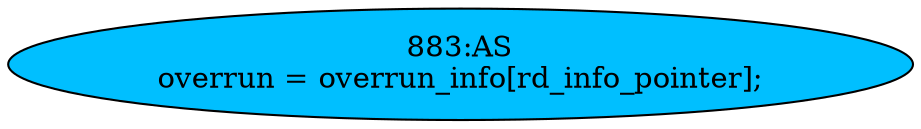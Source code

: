 strict digraph "" {
	node [label="\N"];
	"883:AS"	 [ast="<pyverilog.vparser.ast.Assign object at 0x7feea1c0bcd0>",
		def_var="['overrun']",
		fillcolor=deepskyblue,
		label="883:AS
overrun = overrun_info[rd_info_pointer];",
		statements="[]",
		style=filled,
		typ=Assign,
		use_var="['overrun_info', 'rd_info_pointer']"];
}
